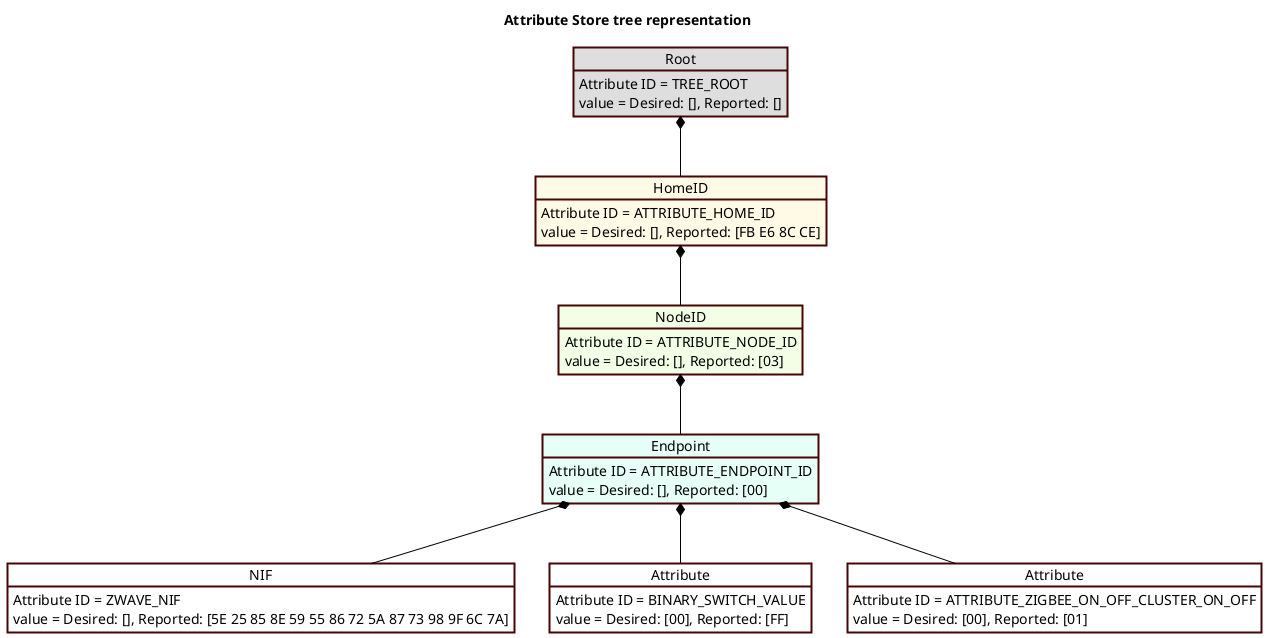 @startuml

' Style for the diagram
skinparam classFontColor black
skinparam classFontSize 10
skinparam classFontName Helvetica
skinparam shadowing false
skinparam ArrowColor #000000

skinparam ObjectBackgroundColor #DEDEDE
skinparam ObjectBorderColor #480509
skinparam ObjectBorderThickness 2
skinparam ObjectFontColor #000000

skinparam NoteBackgroundColor #FFFFFF
skinparam NoteBorderColor #000000

title Attribute Store tree representation

object Root
Root : Attribute ID = TREE_ROOT
Root : value = Desired: [], Reported: []

object HomeID #fffae6
HomeID : Attribute ID = ATTRIBUTE_HOME_ID
HomeID : value = Desired: [], Reported: [FB E6 8C CE]

object "NodeID" as NodeID_1 #f2ffe6
NodeID_1 : Attribute ID = ATTRIBUTE_NODE_ID
NodeID_1 : value = Desired: [], Reported: [03]

object "NIF" as attribute_nif #FFFFFF
attribute_nif : Attribute ID = ZWAVE_NIF
attribute_nif : value = Desired: [], Reported: [5E 25 85 8E 59 55 86 72 5A 87 73 98 9F 6C 7A]

object "Endpoint" as endpoint_1 #e6fff7
endpoint_1 : Attribute ID = ATTRIBUTE_ENDPOINT_ID
endpoint_1 : value = Desired: [], Reported: [00]

object "Attribute" as attribute_1 #FFFFFF
attribute_1 : Attribute ID = BINARY_SWITCH_VALUE
attribute_1 : value = Desired: [00], Reported: [FF]

object "Attribute" as attribute_2 #FFFFFF
attribute_2 : Attribute ID = ATTRIBUTE_ZIGBEE_ON_OFF_CLUSTER_ON_OFF
attribute_2 : value = Desired: [00], Reported: [01]


Root *-- HomeID
HomeID *-- NodeID_1
NodeID_1 *-- endpoint_1
endpoint_1 *-- attribute_nif
endpoint_1 *-- attribute_1
endpoint_1 *-- attribute_2







@enduml

